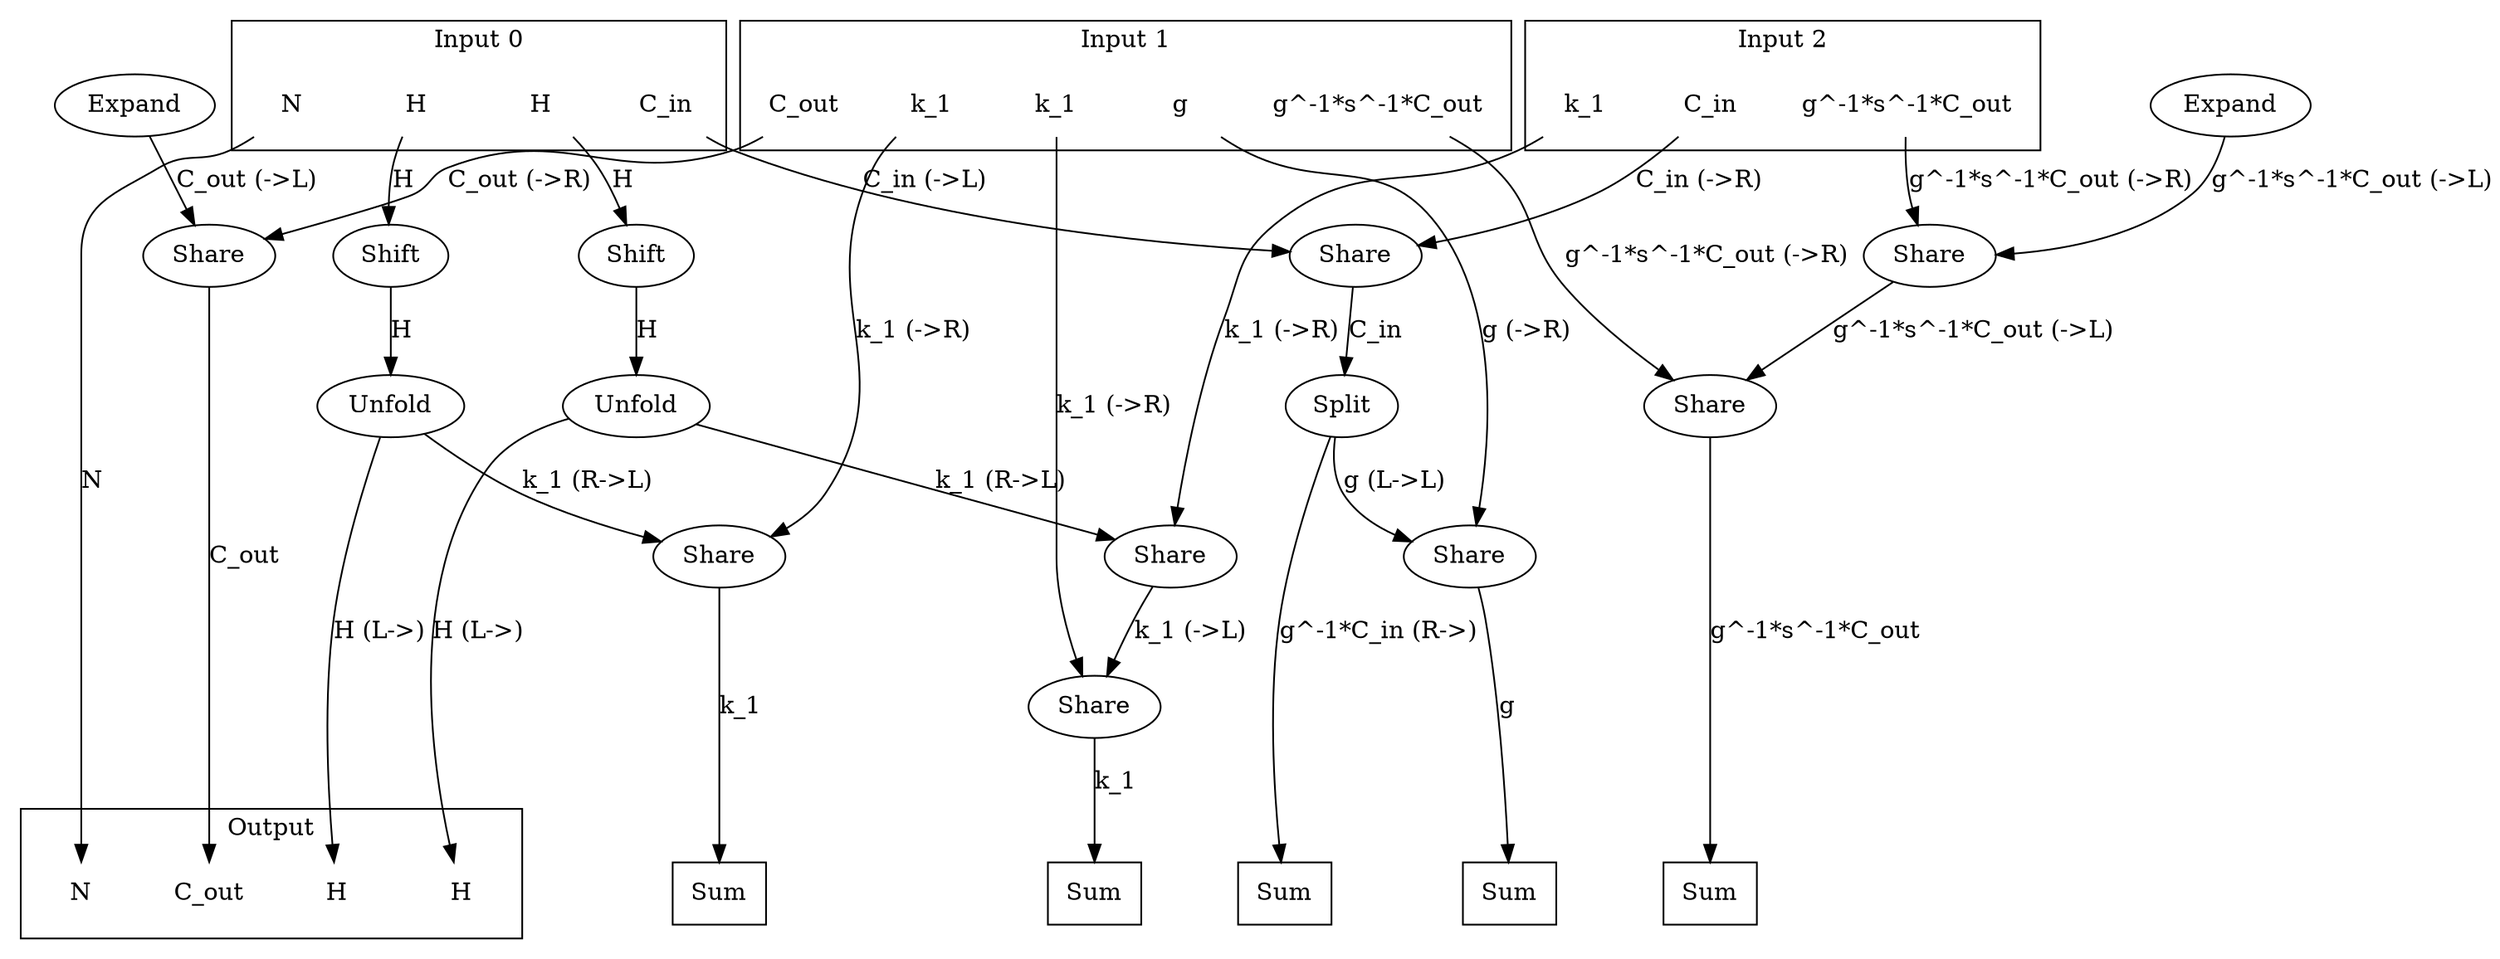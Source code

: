 digraph kernel_generated {
newrank = true;
op_0x5560e4e3c778 [label="Expand"];
op_0x5560e50b31c0 [label="Share"];
op_0x5560e50b32b0 [label="Share"];
op_0x5560e5187c00 [label="Share"];
op_0x5560e51979b0 [label="Share"];
op_0x5560e5aca560 [label="Shift"];
op_0x5560e5b19bb0 [label="Split"];
op_0x5560e5bbdec0 [label="Unfold"];
op_0x5560e6569138 [label="Expand"];
op_0x5560e7466a70 [label="Shift"];
op_0x7f91c40253c0 [label="Unfold"];
op_0x7f934c004090 [label="Share"];
op_0x7f934c005620 [label="Share"];
op_0x7f94f4019f70 [label="Share"];
op_0x7f94f401b640 [label="Share"];
reduce_0x7f8ea8001998 [label="Sum", shape=box];
reduce_0x7f8ea80019b0 [label="Sum", shape=box];
reduce_0x7f8ea8001828 [label="Sum", shape=box];
reduce_0x7f8ea8009288 [label="Sum", shape=box];
reduce_0x7f8ea8005b90 [label="Sum", shape=box];
subgraph cluster_out {
label = "Output";
out_0 [label="N", shape=none];
out_1 [label="C_out", shape=none];
out_2 [label="H", shape=none];
out_3 [label="H", shape=none];
}
{ rank = same;
reduce_0x7f8ea8001998;
reduce_0x7f8ea80019b0;
reduce_0x7f8ea8001828;
reduce_0x7f8ea8009288;
reduce_0x7f8ea8005b90;
out_0;
out_1;
out_2;
out_3;
}
subgraph cluster_in_0 {
label = "Input 0";
in_0_0 [label="N", shape=none];
in_0_1 [label="C_in", shape=none];
in_0_2 [label="H", shape=none];
in_0_3 [label="H", shape=none];
}
subgraph cluster_in_1 {
label = "Input 1";
in_1_0 [label="g", shape=none];
in_1_1 [label="k_1", shape=none];
in_1_2 [label="k_1", shape=none];
in_1_3 [label="C_out", shape=none];
in_1_4 [label="g^-1*s^-1*C_out", shape=none];
}
subgraph cluster_in_2 {
label = "Input 2";
in_2_0 [label="C_in", shape=none];
in_2_1 [label="k_1", shape=none];
in_2_2 [label="g^-1*s^-1*C_out", shape=none];
}
{ rank = same;
in_0_0;
in_0_1;
in_0_2;
in_0_3;
in_1_0;
in_1_1;
in_1_2;
in_1_3;
in_1_4;
in_2_0;
in_2_1;
in_2_2;
}
in_0_0 -> out_0 [label="N"];
in_0_1 -> op_0x7f94f4019f70 [label="C_in (->L)"];
in_0_2 -> op_0x5560e7466a70 [label="H"];
in_0_3 -> op_0x5560e5aca560 [label="H"];
in_1_0 -> op_0x5560e51979b0 [label="g (->R)"];
in_1_1 -> op_0x7f934c004090 [label="k_1 (->R)"];
in_1_2 -> op_0x5560e50b32b0 [label="k_1 (->R)"];
in_1_3 -> op_0x5560e5187c00 [label="C_out (->R)"];
in_1_4 -> op_0x5560e50b31c0 [label="g^-1*s^-1*C_out (->R)"];
in_2_0 -> op_0x7f94f4019f70 [label="C_in (->R)"];
in_2_1 -> op_0x7f94f401b640 [label="k_1 (->R)"];
in_2_2 -> op_0x7f934c005620 [label="g^-1*s^-1*C_out (->R)"];
op_0x5560e5187c00 -> out_1 [label="C_out"];
op_0x7f91c40253c0 -> out_2 [label="H (L->)"];
op_0x5560e5bbdec0 -> out_3 [label="H (L->)"];
op_0x7f934c005620 -> op_0x5560e50b31c0 [label="g^-1*s^-1*C_out (->L)"];
op_0x5560e5bbdec0 -> op_0x5560e50b32b0 [label="k_1 (R->L)"];
op_0x5560e4e3c778 -> op_0x5560e5187c00 [label="C_out (->L)"];
op_0x5560e5b19bb0 -> op_0x5560e51979b0 [label="g (L->L)"];
op_0x7f94f4019f70 -> op_0x5560e5b19bb0 [label="C_in"];
op_0x5560e5aca560 -> op_0x5560e5bbdec0 [label="H"];
op_0x5560e51979b0 -> reduce_0x7f8ea8001828 [label="g"];
op_0x5560e50b32b0 -> reduce_0x7f8ea8001998 [label="k_1"];
op_0x7f934c004090 -> reduce_0x7f8ea80019b0 [label="k_1"];
op_0x5560e5b19bb0 -> reduce_0x7f8ea8005b90 [label="g^-1*C_in (R->)"];
op_0x5560e50b31c0 -> reduce_0x7f8ea8009288 [label="g^-1*s^-1*C_out"];
op_0x5560e7466a70 -> op_0x7f91c40253c0 [label="H"];
op_0x7f94f401b640 -> op_0x7f934c004090 [label="k_1 (->L)"];
op_0x5560e6569138 -> op_0x7f934c005620 [label="g^-1*s^-1*C_out (->L)"];
op_0x7f91c40253c0 -> op_0x7f94f401b640 [label="k_1 (R->L)"];
}
